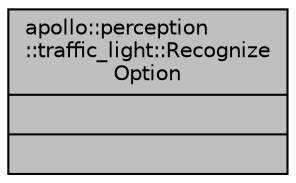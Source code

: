 digraph "apollo::perception::traffic_light::RecognizeOption"
{
  edge [fontname="Helvetica",fontsize="10",labelfontname="Helvetica",labelfontsize="10"];
  node [fontname="Helvetica",fontsize="10",shape=record];
  Node1 [label="{apollo::perception\l::traffic_light::Recognize\lOption\n||}",height=0.2,width=0.4,color="black", fillcolor="grey75", style="filled" fontcolor="black"];
}
